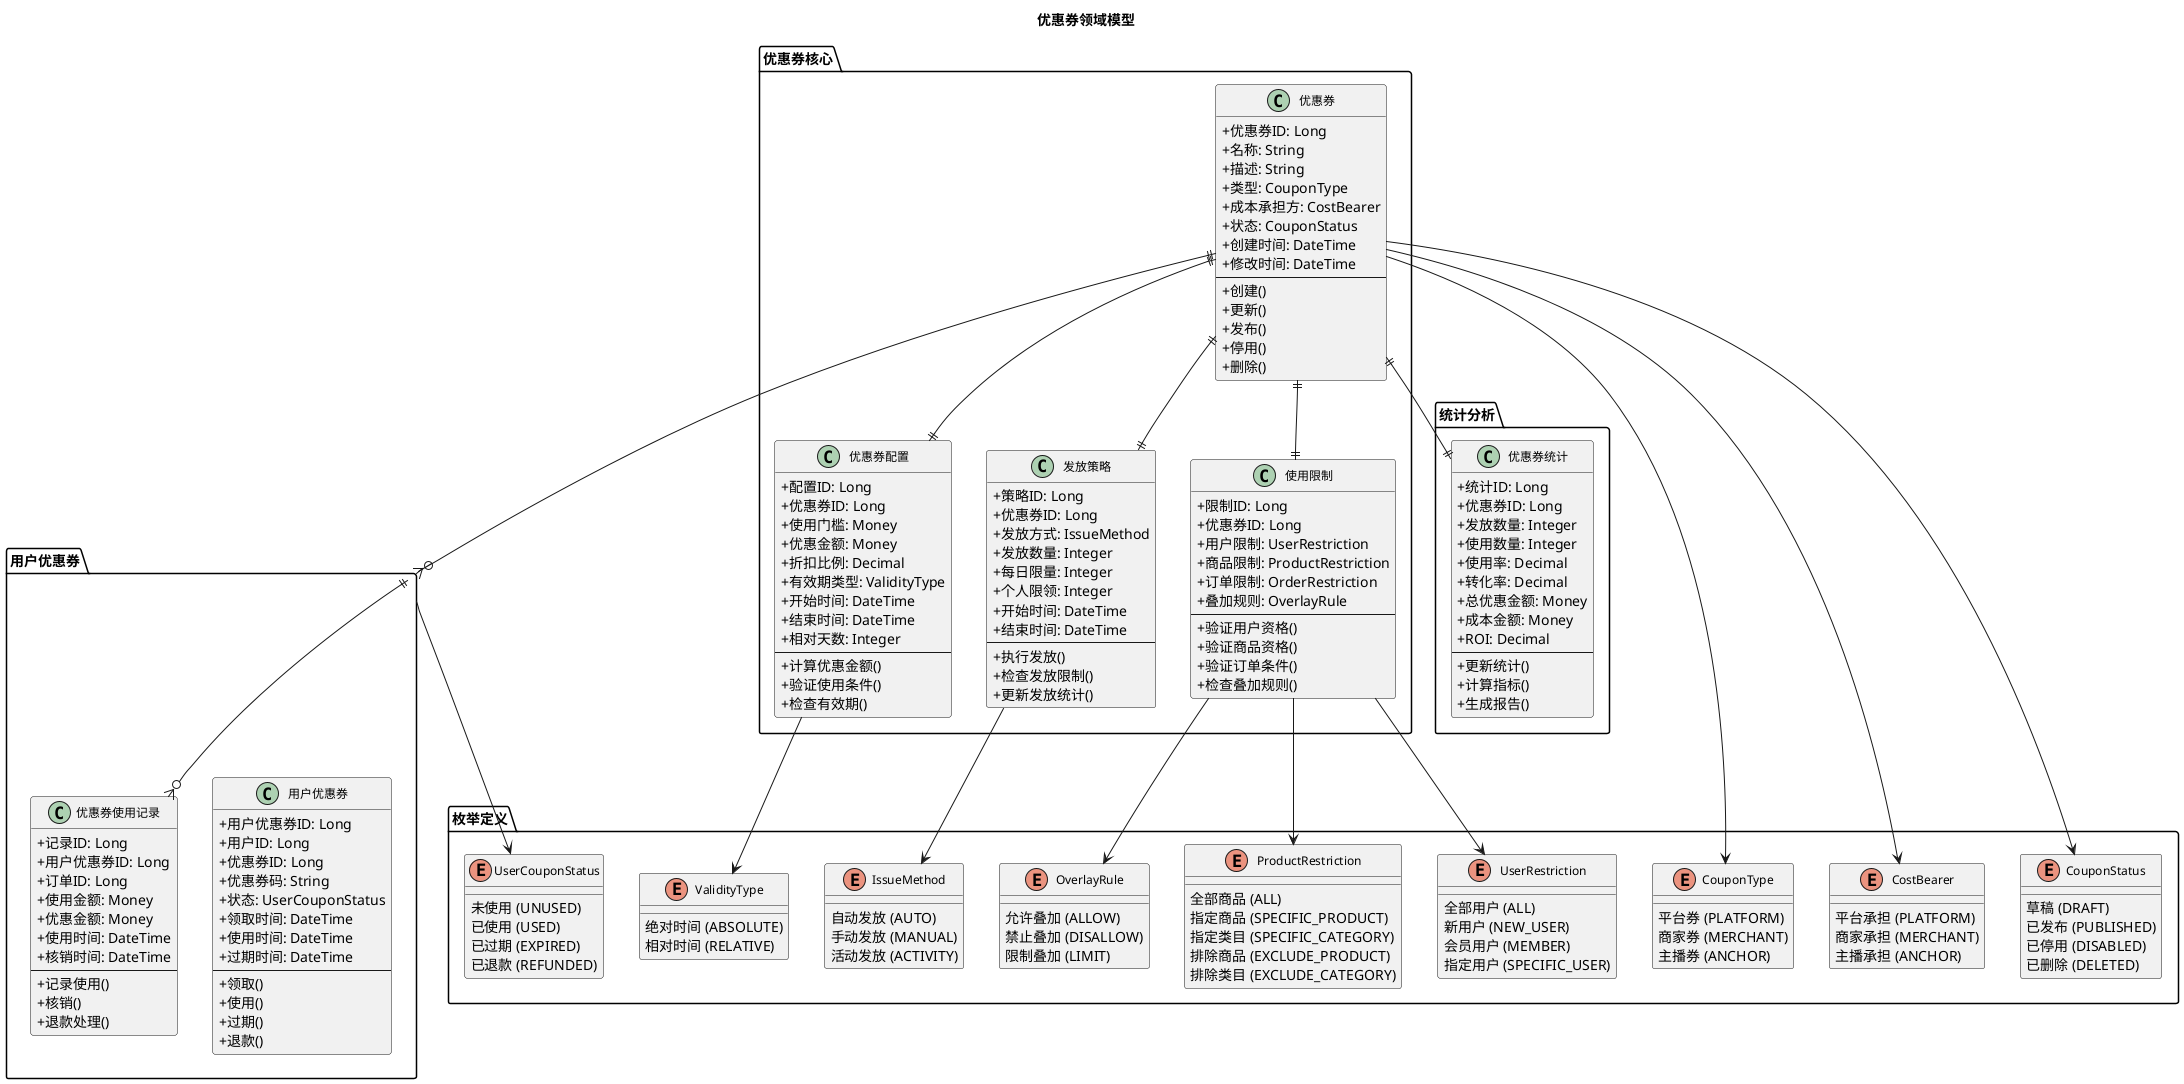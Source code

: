 @startuml
skinparam classAttributeIconSize 0
skinparam classFontSize 12
skinparam classFontName Microsoft YaHei
skinparam packageFontSize 14
skinparam packageFontName Microsoft YaHei

title 优惠券领域模型

package "优惠券核心" {
  class 优惠券 {
    +优惠券ID: Long
    +名称: String
    +描述: String
    +类型: CouponType
    +成本承担方: CostBearer
    +状态: CouponStatus
    +创建时间: DateTime
    +修改时间: DateTime
    --
    +创建()
    +更新()
    +发布()
    +停用()
    +删除()
  }

  class 优惠券配置 {
    +配置ID: Long
    +优惠券ID: Long
    +使用门槛: Money
    +优惠金额: Money
    +折扣比例: Decimal
    +有效期类型: ValidityType
    +开始时间: DateTime
    +结束时间: DateTime
    +相对天数: Integer
    --
    +计算优惠金额()
    +验证使用条件()
    +检查有效期()
  }

  class 发放策略 {
    +策略ID: Long
    +优惠券ID: Long
    +发放方式: IssueMethod
    +发放数量: Integer
    +每日限量: Integer
    +个人限领: Integer
    +开始时间: DateTime
    +结束时间: DateTime
    --
    +执行发放()
    +检查发放限制()
    +更新发放统计()
  }

  class 使用限制 {
    +限制ID: Long
    +优惠券ID: Long
    +用户限制: UserRestriction
    +商品限制: ProductRestriction
    +订单限制: OrderRestriction
    +叠加规则: OverlayRule
    --
    +验证用户资格()
    +验证商品资格()
    +验证订单条件()
    +检查叠加规则()
  }
}

package "用户优惠券" {
  class 用户优惠券 {
    +用户优惠券ID: Long
    +用户ID: Long
    +优惠券ID: Long
    +优惠券码: String
    +状态: UserCouponStatus
    +领取时间: DateTime
    +使用时间: DateTime
    +过期时间: DateTime
    --
    +领取()
    +使用()
    +过期()
    +退款()
  }

  class 优惠券使用记录 {
    +记录ID: Long
    +用户优惠券ID: Long
    +订单ID: Long
    +使用金额: Money
    +优惠金额: Money
    +使用时间: DateTime
    +核销时间: DateTime
    --
    +记录使用()
    +核销()
    +退款处理()
  }
}

package "统计分析" {
  class 优惠券统计 {
    +统计ID: Long
    +优惠券ID: Long
    +发放数量: Integer
    +使用数量: Integer
    +使用率: Decimal
    +转化率: Decimal
    +总优惠金额: Money
    +成本金额: Money
    +ROI: Decimal
    --
    +更新统计()
    +计算指标()
    +生成报告()
  }
}

package "枚举定义" {
  enum CouponType {
    平台券 (PLATFORM)
    商家券 (MERCHANT)
    主播券 (ANCHOR)
  }

  enum CostBearer {
    平台承担 (PLATFORM)
    商家承担 (MERCHANT)
    主播承担 (ANCHOR)
  }

  enum CouponStatus {
    草稿 (DRAFT)
    已发布 (PUBLISHED)
    已停用 (DISABLED)
    已删除 (DELETED)
  }

  enum ValidityType {
    绝对时间 (ABSOLUTE)
    相对时间 (RELATIVE)
  }

  enum IssueMethod {
    自动发放 (AUTO)
    手动发放 (MANUAL)
    活动发放 (ACTIVITY)
  }

  enum UserCouponStatus {
    未使用 (UNUSED)
    已使用 (USED)
    已过期 (EXPIRED)
    已退款 (REFUNDED)
  }

  enum UserRestriction {
    全部用户 (ALL)
    新用户 (NEW_USER)
    会员用户 (MEMBER)
    指定用户 (SPECIFIC_USER)
  }

  enum ProductRestriction {
    全部商品 (ALL)
    指定商品 (SPECIFIC_PRODUCT)
    指定类目 (SPECIFIC_CATEGORY)
    排除商品 (EXCLUDE_PRODUCT)
    排除类目 (EXCLUDE_CATEGORY)
  }

  enum OverlayRule {
    允许叠加 (ALLOW)
    禁止叠加 (DISALLOW)
    限制叠加 (LIMIT)
  }
}

' 关系定义
优惠券 ||--|| 优惠券配置
优惠券 ||--|| 发放策略
优惠券 ||--|| 使用限制
优惠券 ||--o{ 用户优惠券
用户优惠券 ||--o{ 优惠券使用记录
优惠券 ||--|| 优惠券统计

' 枚举关系
优惠券 --> CouponType
优惠券 --> CostBearer
优惠券 --> CouponStatus
优惠券配置 --> ValidityType
发放策略 --> IssueMethod
用户优惠券 --> UserCouponStatus
使用限制 --> UserRestriction
使用限制 --> ProductRestriction
使用限制 --> OverlayRule

@enduml 